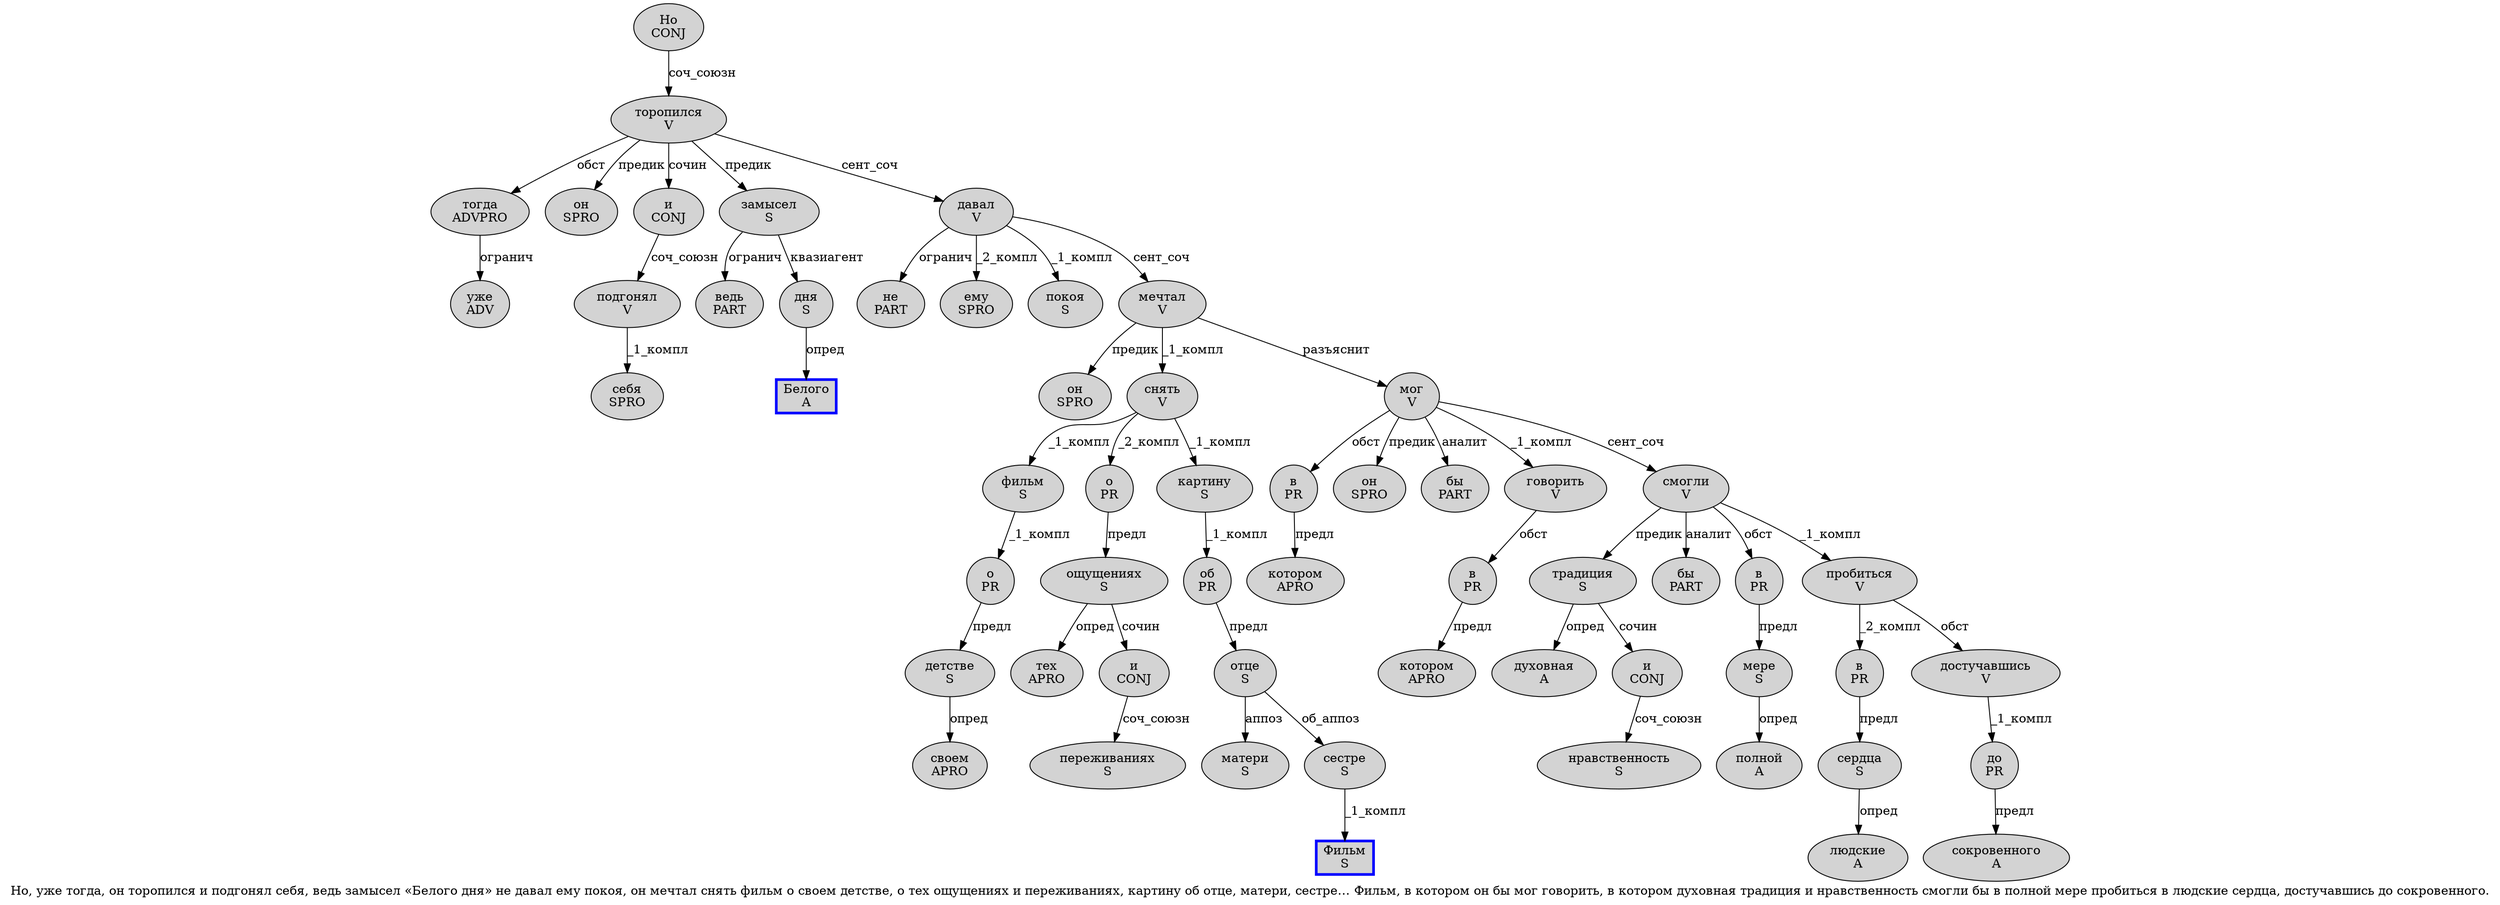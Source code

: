 digraph SENTENCE_2120 {
	graph [label="Но, уже тогда, он торопился и подгонял себя, ведь замысел «Белого дня» не давал ему покоя, он мечтал снять фильм о своем детстве, о тех ощущениях и переживаниях, картину об отце, матери, сестре… Фильм, в котором он бы мог говорить, в котором духовная традиция и нравственность смогли бы в полной мере пробиться в людские сердца, достучавшись до сокровенного."]
	node [style=filled]
		0 [label="Но
CONJ" color="" fillcolor=lightgray penwidth=1 shape=ellipse]
		2 [label="уже
ADV" color="" fillcolor=lightgray penwidth=1 shape=ellipse]
		3 [label="тогда
ADVPRO" color="" fillcolor=lightgray penwidth=1 shape=ellipse]
		5 [label="он
SPRO" color="" fillcolor=lightgray penwidth=1 shape=ellipse]
		6 [label="торопился
V" color="" fillcolor=lightgray penwidth=1 shape=ellipse]
		7 [label="и
CONJ" color="" fillcolor=lightgray penwidth=1 shape=ellipse]
		8 [label="подгонял
V" color="" fillcolor=lightgray penwidth=1 shape=ellipse]
		9 [label="себя
SPRO" color="" fillcolor=lightgray penwidth=1 shape=ellipse]
		11 [label="ведь
PART" color="" fillcolor=lightgray penwidth=1 shape=ellipse]
		12 [label="замысел
S" color="" fillcolor=lightgray penwidth=1 shape=ellipse]
		14 [label="Белого
A" color=blue fillcolor=lightgray penwidth=3 shape=box]
		15 [label="дня
S" color="" fillcolor=lightgray penwidth=1 shape=ellipse]
		17 [label="не
PART" color="" fillcolor=lightgray penwidth=1 shape=ellipse]
		18 [label="давал
V" color="" fillcolor=lightgray penwidth=1 shape=ellipse]
		19 [label="ему
SPRO" color="" fillcolor=lightgray penwidth=1 shape=ellipse]
		20 [label="покоя
S" color="" fillcolor=lightgray penwidth=1 shape=ellipse]
		22 [label="он
SPRO" color="" fillcolor=lightgray penwidth=1 shape=ellipse]
		23 [label="мечтал
V" color="" fillcolor=lightgray penwidth=1 shape=ellipse]
		24 [label="снять
V" color="" fillcolor=lightgray penwidth=1 shape=ellipse]
		25 [label="фильм
S" color="" fillcolor=lightgray penwidth=1 shape=ellipse]
		26 [label="о
PR" color="" fillcolor=lightgray penwidth=1 shape=ellipse]
		27 [label="своем
APRO" color="" fillcolor=lightgray penwidth=1 shape=ellipse]
		28 [label="детстве
S" color="" fillcolor=lightgray penwidth=1 shape=ellipse]
		30 [label="о
PR" color="" fillcolor=lightgray penwidth=1 shape=ellipse]
		31 [label="тех
APRO" color="" fillcolor=lightgray penwidth=1 shape=ellipse]
		32 [label="ощущениях
S" color="" fillcolor=lightgray penwidth=1 shape=ellipse]
		33 [label="и
CONJ" color="" fillcolor=lightgray penwidth=1 shape=ellipse]
		34 [label="переживаниях
S" color="" fillcolor=lightgray penwidth=1 shape=ellipse]
		36 [label="картину
S" color="" fillcolor=lightgray penwidth=1 shape=ellipse]
		37 [label="об
PR" color="" fillcolor=lightgray penwidth=1 shape=ellipse]
		38 [label="отце
S" color="" fillcolor=lightgray penwidth=1 shape=ellipse]
		40 [label="матери
S" color="" fillcolor=lightgray penwidth=1 shape=ellipse]
		42 [label="сестре
S" color="" fillcolor=lightgray penwidth=1 shape=ellipse]
		44 [label="Фильм
S" color=blue fillcolor=lightgray penwidth=3 shape=box]
		46 [label="в
PR" color="" fillcolor=lightgray penwidth=1 shape=ellipse]
		47 [label="котором
APRO" color="" fillcolor=lightgray penwidth=1 shape=ellipse]
		48 [label="он
SPRO" color="" fillcolor=lightgray penwidth=1 shape=ellipse]
		49 [label="бы
PART" color="" fillcolor=lightgray penwidth=1 shape=ellipse]
		50 [label="мог
V" color="" fillcolor=lightgray penwidth=1 shape=ellipse]
		51 [label="говорить
V" color="" fillcolor=lightgray penwidth=1 shape=ellipse]
		53 [label="в
PR" color="" fillcolor=lightgray penwidth=1 shape=ellipse]
		54 [label="котором
APRO" color="" fillcolor=lightgray penwidth=1 shape=ellipse]
		55 [label="духовная
A" color="" fillcolor=lightgray penwidth=1 shape=ellipse]
		56 [label="традиция
S" color="" fillcolor=lightgray penwidth=1 shape=ellipse]
		57 [label="и
CONJ" color="" fillcolor=lightgray penwidth=1 shape=ellipse]
		58 [label="нравственность
S" color="" fillcolor=lightgray penwidth=1 shape=ellipse]
		59 [label="смогли
V" color="" fillcolor=lightgray penwidth=1 shape=ellipse]
		60 [label="бы
PART" color="" fillcolor=lightgray penwidth=1 shape=ellipse]
		61 [label="в
PR" color="" fillcolor=lightgray penwidth=1 shape=ellipse]
		62 [label="полной
A" color="" fillcolor=lightgray penwidth=1 shape=ellipse]
		63 [label="мере
S" color="" fillcolor=lightgray penwidth=1 shape=ellipse]
		64 [label="пробиться
V" color="" fillcolor=lightgray penwidth=1 shape=ellipse]
		65 [label="в
PR" color="" fillcolor=lightgray penwidth=1 shape=ellipse]
		66 [label="людские
A" color="" fillcolor=lightgray penwidth=1 shape=ellipse]
		67 [label="сердца
S" color="" fillcolor=lightgray penwidth=1 shape=ellipse]
		69 [label="достучавшись
V" color="" fillcolor=lightgray penwidth=1 shape=ellipse]
		70 [label="до
PR" color="" fillcolor=lightgray penwidth=1 shape=ellipse]
		71 [label="сокровенного
A" color="" fillcolor=lightgray penwidth=1 shape=ellipse]
			26 -> 28 [label="предл"]
			59 -> 56 [label="предик"]
			59 -> 60 [label="аналит"]
			59 -> 61 [label="обст"]
			59 -> 64 [label="_1_компл"]
			56 -> 55 [label="опред"]
			56 -> 57 [label="сочин"]
			36 -> 37 [label="_1_компл"]
			25 -> 26 [label="_1_компл"]
			53 -> 54 [label="предл"]
			24 -> 25 [label="_1_компл"]
			24 -> 30 [label="_2_компл"]
			24 -> 36 [label="_1_компл"]
			63 -> 62 [label="опред"]
			64 -> 65 [label="_2_компл"]
			64 -> 69 [label="обст"]
			70 -> 71 [label="предл"]
			37 -> 38 [label="предл"]
			33 -> 34 [label="соч_союзн"]
			3 -> 2 [label="огранич"]
			51 -> 53 [label="обст"]
			69 -> 70 [label="_1_компл"]
			32 -> 31 [label="опред"]
			32 -> 33 [label="сочин"]
			0 -> 6 [label="соч_союзн"]
			42 -> 44 [label="_1_компл"]
			15 -> 14 [label="опред"]
			46 -> 47 [label="предл"]
			67 -> 66 [label="опред"]
			61 -> 63 [label="предл"]
			23 -> 22 [label="предик"]
			23 -> 24 [label="_1_компл"]
			23 -> 50 [label="разъяснит"]
			38 -> 40 [label="аппоз"]
			38 -> 42 [label="об_аппоз"]
			18 -> 17 [label="огранич"]
			18 -> 19 [label="_2_компл"]
			18 -> 20 [label="_1_компл"]
			18 -> 23 [label="сент_соч"]
			12 -> 11 [label="огранич"]
			12 -> 15 [label="квазиагент"]
			50 -> 46 [label="обст"]
			50 -> 48 [label="предик"]
			50 -> 49 [label="аналит"]
			50 -> 51 [label="_1_компл"]
			50 -> 59 [label="сент_соч"]
			65 -> 67 [label="предл"]
			57 -> 58 [label="соч_союзн"]
			6 -> 3 [label="обст"]
			6 -> 5 [label="предик"]
			6 -> 7 [label="сочин"]
			6 -> 12 [label="предик"]
			6 -> 18 [label="сент_соч"]
			8 -> 9 [label="_1_компл"]
			28 -> 27 [label="опред"]
			7 -> 8 [label="соч_союзн"]
			30 -> 32 [label="предл"]
}